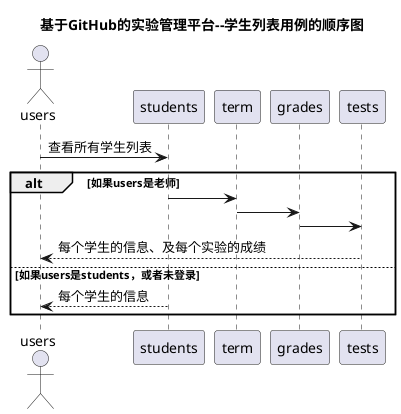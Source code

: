 @startuml
title 基于GitHub的实验管理平台--学生列表用例的顺序图
actor users
users -> students: 查看所有学生列表
alt 如果users是老师
	students -> term
	term -> grades
	grades -> tests
	tests --> users:每个学生的信息、及每个实验的成绩
else 如果users是students，或者未登录
    students --> users:每个学生的信息
end

@enduml